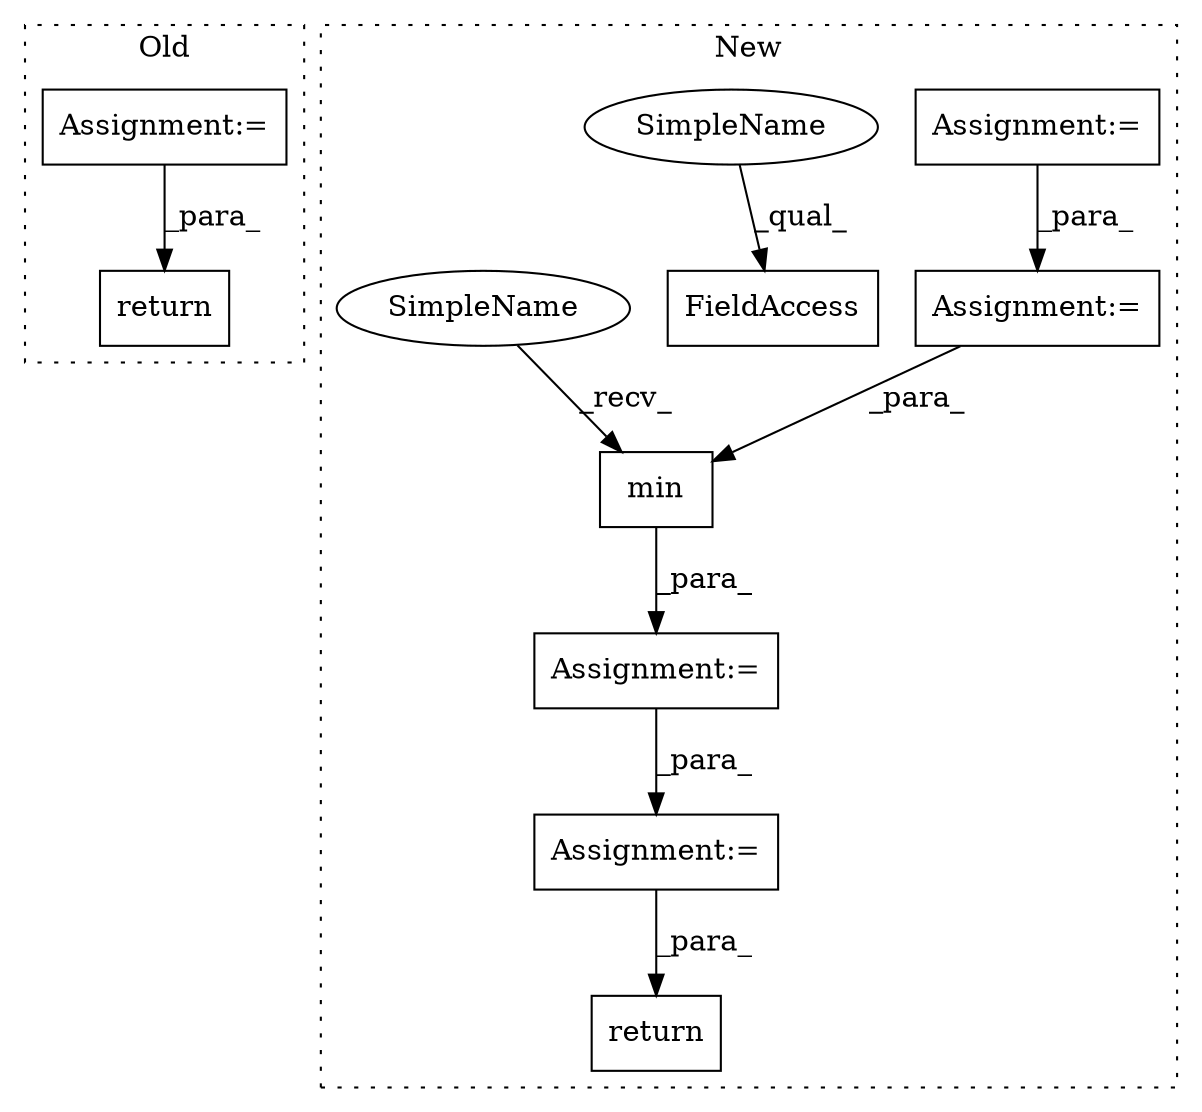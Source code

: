 digraph G {
subgraph cluster0 {
1 [label="return" a="41" s="16627" l="7" shape="box"];
5 [label="Assignment:=" a="7" s="16598" l="1" shape="box"];
label = "Old";
style="dotted";
}
subgraph cluster1 {
2 [label="min" a="32" s="16700,16717" l="4,1" shape="box"];
3 [label="return" a="41" s="16979" l="7" shape="box"];
4 [label="Assignment:=" a="7" s="16660" l="1" shape="box"];
6 [label="Assignment:=" a="7" s="16876" l="1" shape="box"];
7 [label="Assignment:=" a="7" s="16628" l="1" shape="box"];
8 [label="FieldAccess" a="22" s="17032" l="11" shape="box"];
9 [label="Assignment:=" a="7" s="16693" l="1" shape="box"];
10 [label="SimpleName" a="42" s="17032" l="5" shape="ellipse"];
11 [label="SimpleName" a="42" s="16694" l="5" shape="ellipse"];
label = "New";
style="dotted";
}
2 -> 9 [label="_para_"];
4 -> 2 [label="_para_"];
5 -> 1 [label="_para_"];
6 -> 3 [label="_para_"];
7 -> 4 [label="_para_"];
9 -> 6 [label="_para_"];
10 -> 8 [label="_qual_"];
11 -> 2 [label="_recv_"];
}